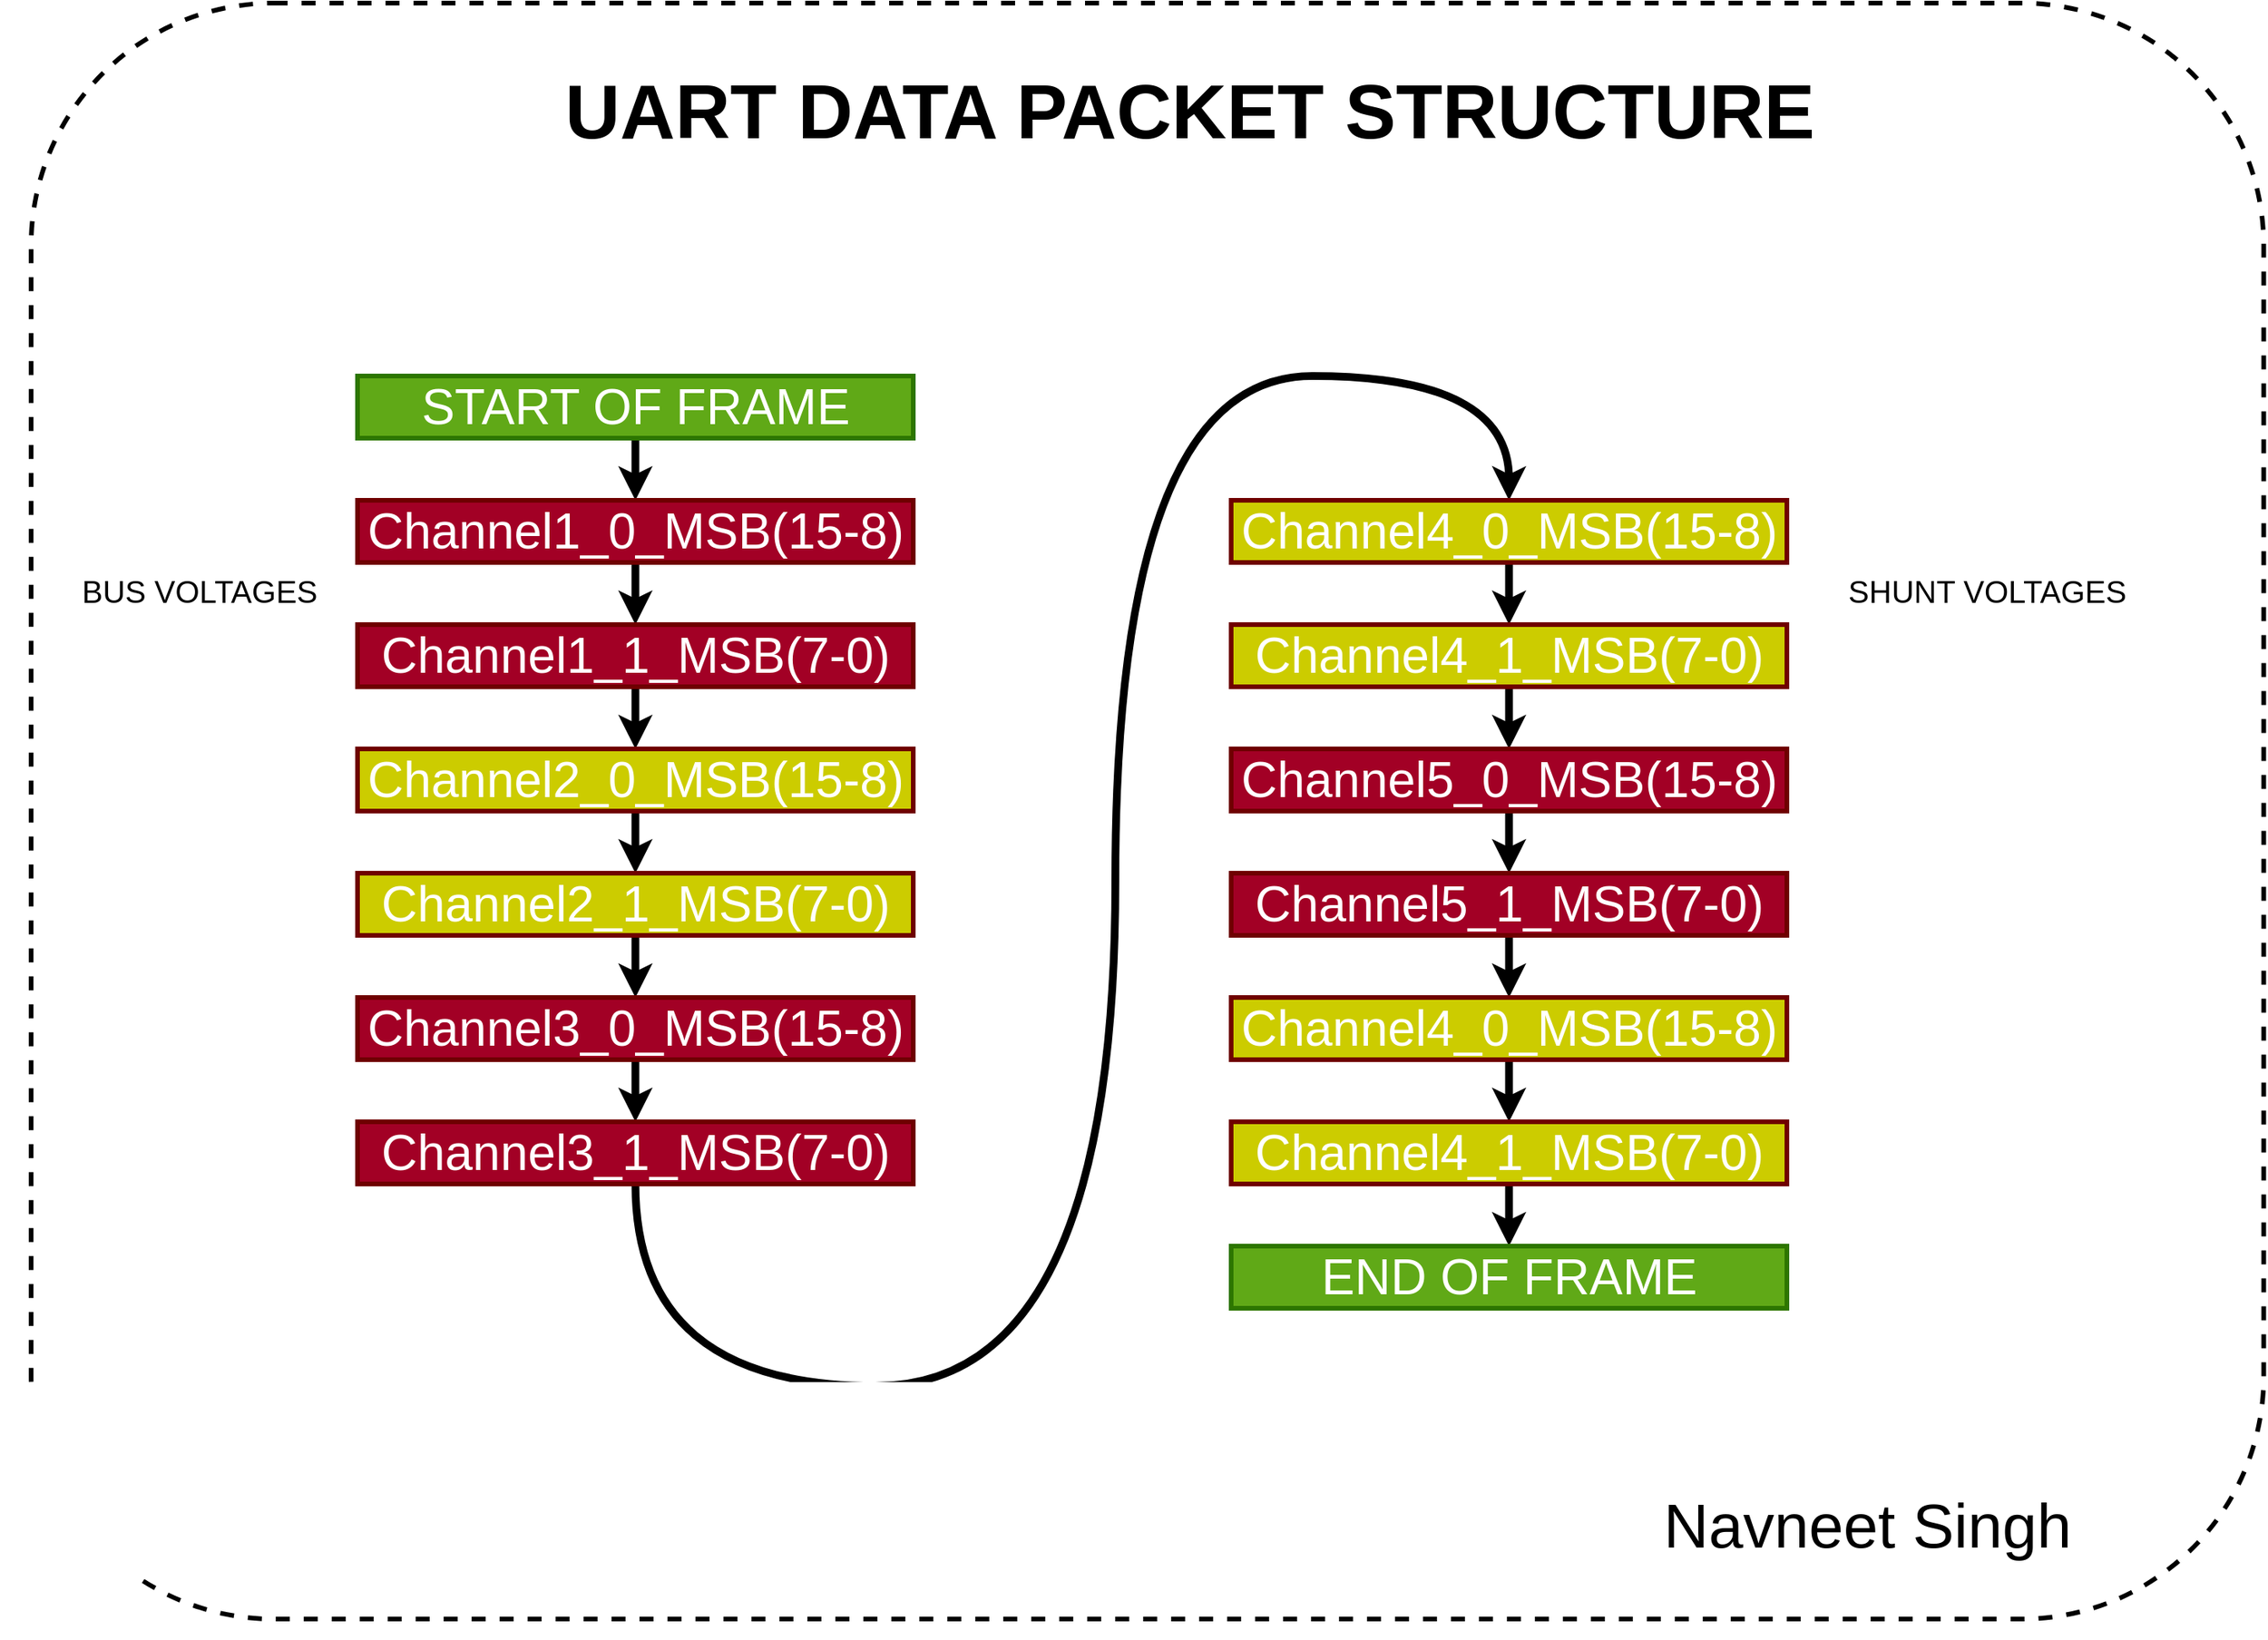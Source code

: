 <mxfile>
    <diagram id="BgTQnnzX-4dHzKqA9kwq" name="Page-1">
        <mxGraphModel dx="3155" dy="1013" grid="1" gridSize="10" guides="1" tooltips="1" connect="1" arrows="1" fold="1" page="1" pageScale="1" pageWidth="1654" pageHeight="2336" math="0" shadow="0">
            <root>
                <mxCell id="0"/>
                <mxCell id="1" parent="0"/>
                <mxCell id="60" value="" style="rounded=1;whiteSpace=wrap;html=1;labelBackgroundColor=none;fontSize=40;strokeWidth=3;dashed=1;" parent="1" vertex="1">
                    <mxGeometry x="100" y="40" width="1436.25" height="1040" as="geometry"/>
                </mxCell>
                <mxCell id="91" style="edgeStyle=orthogonalEdgeStyle;curved=1;html=1;exitX=0.5;exitY=1;exitDx=0;exitDy=0;entryX=0.5;entryY=0;entryDx=0;entryDy=0;strokeWidth=5;fontSize=100;" edge="1" parent="1" source="10" target="63">
                    <mxGeometry relative="1" as="geometry"/>
                </mxCell>
                <mxCell id="10" value="START OF FRAME" style="rounded=0;whiteSpace=wrap;html=1;fontSize=32;fillColor=#60a917;fontColor=#ffffff;strokeColor=#2D7600;strokeWidth=3;" parent="1" vertex="1">
                    <mxGeometry x="310" y="280" width="357.5" height="40" as="geometry"/>
                </mxCell>
                <mxCell id="58" value="&lt;font style=&quot;font-size: 49px;&quot;&gt;UART DATA PACKET STRUCTURE&lt;/font&gt;" style="text;strokeColor=none;fillColor=none;html=1;fontSize=24;fontStyle=1;verticalAlign=middle;align=center;rounded=1;" parent="1" vertex="1">
                    <mxGeometry x="320" y="60" width="1050" height="100" as="geometry"/>
                </mxCell>
                <mxCell id="59" value="&lt;p style=&quot;line-height: 100%;&quot;&gt;&lt;font style=&quot;font-size: 40px;&quot;&gt;Navneet Singh&amp;nbsp;&lt;/font&gt;&lt;/p&gt;" style="text;html=1;strokeColor=none;fillColor=none;align=center;verticalAlign=middle;whiteSpace=wrap;rounded=0;labelBackgroundColor=none;fontSize=49;" parent="1" vertex="1">
                    <mxGeometry x="1110" y="970" width="354" height="95" as="geometry"/>
                </mxCell>
                <mxCell id="71" style="edgeStyle=none;html=1;exitX=0.5;exitY=1;exitDx=0;exitDy=0;entryX=0.5;entryY=0;entryDx=0;entryDy=0;fontSize=100;strokeWidth=5;" edge="1" parent="1" source="63" target="64">
                    <mxGeometry relative="1" as="geometry"/>
                </mxCell>
                <mxCell id="63" value="Channel1_0_MSB(15-8)" style="rounded=0;whiteSpace=wrap;html=1;fontSize=32;fillColor=#a20025;fontColor=#ffffff;strokeColor=#6F0000;strokeWidth=3;" vertex="1" parent="1">
                    <mxGeometry x="310" y="360" width="357.5" height="40" as="geometry"/>
                </mxCell>
                <mxCell id="75" style="edgeStyle=none;html=1;exitX=0.5;exitY=1;exitDx=0;exitDy=0;entryX=0.5;entryY=0;entryDx=0;entryDy=0;strokeWidth=5;fontSize=100;" edge="1" parent="1" source="64" target="65">
                    <mxGeometry relative="1" as="geometry"/>
                </mxCell>
                <mxCell id="64" value="Channel1_1_MSB(7-0)" style="rounded=0;whiteSpace=wrap;html=1;fontSize=32;fillColor=#a20025;fontColor=#ffffff;strokeColor=#6F0000;strokeWidth=3;" vertex="1" parent="1">
                    <mxGeometry x="310" y="440" width="357.5" height="40" as="geometry"/>
                </mxCell>
                <mxCell id="76" style="edgeStyle=none;html=1;exitX=0.5;exitY=1;exitDx=0;exitDy=0;entryX=0.5;entryY=0;entryDx=0;entryDy=0;strokeWidth=5;fontSize=100;" edge="1" parent="1" source="65" target="66">
                    <mxGeometry relative="1" as="geometry"/>
                </mxCell>
                <mxCell id="65" value="Channel2_0_MSB(15-8)" style="rounded=0;whiteSpace=wrap;html=1;fontSize=32;fillColor=#CCCC00;fontColor=#ffffff;strokeColor=#6F0000;strokeWidth=3;" vertex="1" parent="1">
                    <mxGeometry x="310" y="520" width="357.5" height="40" as="geometry"/>
                </mxCell>
                <mxCell id="77" style="edgeStyle=none;html=1;exitX=0.5;exitY=1;exitDx=0;exitDy=0;entryX=0.5;entryY=0;entryDx=0;entryDy=0;strokeWidth=5;fontSize=100;" edge="1" parent="1" source="66" target="67">
                    <mxGeometry relative="1" as="geometry"/>
                </mxCell>
                <mxCell id="66" value="Channel2_1_MSB(7-0)" style="rounded=0;whiteSpace=wrap;html=1;fontSize=32;fillColor=#CCCC00;fontColor=#ffffff;strokeColor=#6F0000;strokeWidth=3;" vertex="1" parent="1">
                    <mxGeometry x="310" y="600" width="357.5" height="40" as="geometry"/>
                </mxCell>
                <mxCell id="78" style="edgeStyle=none;html=1;exitX=0.5;exitY=1;exitDx=0;exitDy=0;entryX=0.5;entryY=0;entryDx=0;entryDy=0;strokeWidth=5;fontSize=100;" edge="1" parent="1" source="67" target="68">
                    <mxGeometry relative="1" as="geometry"/>
                </mxCell>
                <mxCell id="67" value="Channel3_0_MSB(15-8)" style="rounded=0;whiteSpace=wrap;html=1;fontSize=32;fillColor=#a20025;fontColor=#ffffff;strokeColor=#6F0000;strokeWidth=3;" vertex="1" parent="1">
                    <mxGeometry x="310" y="680" width="357.5" height="40" as="geometry"/>
                </mxCell>
                <mxCell id="79" style="edgeStyle=orthogonalEdgeStyle;html=1;exitX=0.5;exitY=1;exitDx=0;exitDy=0;strokeWidth=5;fontSize=100;curved=1;entryX=0.5;entryY=0;entryDx=0;entryDy=0;" edge="1" parent="1" source="68" target="69">
                    <mxGeometry relative="1" as="geometry">
                        <mxPoint x="745.54" y="570" as="targetPoint"/>
                        <Array as="points">
                            <mxPoint x="488.5" y="930"/>
                            <mxPoint x="797.5" y="930"/>
                            <mxPoint x="797.5" y="280"/>
                            <mxPoint x="1050.5" y="280"/>
                        </Array>
                    </mxGeometry>
                </mxCell>
                <mxCell id="68" value="Channel3_1_MSB(7-0)" style="rounded=0;whiteSpace=wrap;html=1;fontSize=32;fillColor=#a20025;fontColor=#ffffff;strokeColor=#6F0000;strokeWidth=3;" vertex="1" parent="1">
                    <mxGeometry x="310" y="760" width="357.5" height="40" as="geometry"/>
                </mxCell>
                <mxCell id="80" style="edgeStyle=orthogonalEdgeStyle;curved=1;html=1;exitX=0.5;exitY=1;exitDx=0;exitDy=0;entryX=0.5;entryY=0;entryDx=0;entryDy=0;strokeWidth=5;fontSize=100;" edge="1" parent="1" source="69" target="70">
                    <mxGeometry relative="1" as="geometry"/>
                </mxCell>
                <mxCell id="69" value="Channel4_0_MSB(15-8)" style="rounded=0;whiteSpace=wrap;html=1;fontSize=32;fillColor=#CCCC00;fontColor=#ffffff;strokeColor=#6F0000;strokeWidth=3;" vertex="1" parent="1">
                    <mxGeometry x="872" y="360" width="357.5" height="40" as="geometry"/>
                </mxCell>
                <mxCell id="85" style="edgeStyle=orthogonalEdgeStyle;curved=1;html=1;exitX=0.5;exitY=1;exitDx=0;exitDy=0;entryX=0.5;entryY=0;entryDx=0;entryDy=0;strokeWidth=5;fontSize=100;" edge="1" parent="1" source="70" target="81">
                    <mxGeometry relative="1" as="geometry"/>
                </mxCell>
                <mxCell id="70" value="Channel4_1_MSB(7-0)" style="rounded=0;whiteSpace=wrap;html=1;fontSize=32;fillColor=#CCCC00;fontColor=#ffffff;strokeColor=#6F0000;strokeWidth=3;" vertex="1" parent="1">
                    <mxGeometry x="872" y="440" width="357.5" height="40" as="geometry"/>
                </mxCell>
                <mxCell id="86" style="edgeStyle=orthogonalEdgeStyle;curved=1;html=1;exitX=0.5;exitY=1;exitDx=0;exitDy=0;entryX=0.5;entryY=0;entryDx=0;entryDy=0;strokeWidth=5;fontSize=100;" edge="1" parent="1" source="81" target="82">
                    <mxGeometry relative="1" as="geometry"/>
                </mxCell>
                <mxCell id="81" value="Channel5_0_MSB(15-8)" style="rounded=0;whiteSpace=wrap;html=1;fontSize=32;fillColor=#a20025;fontColor=#ffffff;strokeColor=#6F0000;strokeWidth=3;" vertex="1" parent="1">
                    <mxGeometry x="872" y="520" width="357.5" height="40" as="geometry"/>
                </mxCell>
                <mxCell id="87" style="edgeStyle=orthogonalEdgeStyle;curved=1;html=1;exitX=0.5;exitY=1;exitDx=0;exitDy=0;entryX=0.5;entryY=0;entryDx=0;entryDy=0;strokeWidth=5;fontSize=100;" edge="1" parent="1" source="82" target="83">
                    <mxGeometry relative="1" as="geometry"/>
                </mxCell>
                <mxCell id="82" value="Channel5_1_MSB(7-0)" style="rounded=0;whiteSpace=wrap;html=1;fontSize=32;fillColor=#a20025;fontColor=#ffffff;strokeColor=#6F0000;strokeWidth=3;" vertex="1" parent="1">
                    <mxGeometry x="872" y="600" width="357.5" height="40" as="geometry"/>
                </mxCell>
                <mxCell id="88" style="edgeStyle=orthogonalEdgeStyle;curved=1;html=1;exitX=0.5;exitY=1;exitDx=0;exitDy=0;entryX=0.5;entryY=0;entryDx=0;entryDy=0;strokeWidth=5;fontSize=100;" edge="1" parent="1" source="83" target="84">
                    <mxGeometry relative="1" as="geometry"/>
                </mxCell>
                <mxCell id="83" value="Channel4_0_MSB(15-8)" style="rounded=0;whiteSpace=wrap;html=1;fontSize=32;fillColor=#CCCC00;fontColor=#ffffff;strokeColor=#6F0000;strokeWidth=3;" vertex="1" parent="1">
                    <mxGeometry x="872" y="680" width="357.5" height="40" as="geometry"/>
                </mxCell>
                <mxCell id="90" style="edgeStyle=orthogonalEdgeStyle;curved=1;html=1;exitX=0.5;exitY=1;exitDx=0;exitDy=0;entryX=0.5;entryY=0;entryDx=0;entryDy=0;strokeWidth=5;fontSize=100;" edge="1" parent="1" source="84" target="89">
                    <mxGeometry relative="1" as="geometry"/>
                </mxCell>
                <mxCell id="84" value="Channel4_1_MSB(7-0)" style="rounded=0;whiteSpace=wrap;html=1;fontSize=32;fillColor=#CCCC00;fontColor=#ffffff;strokeColor=#6F0000;strokeWidth=3;" vertex="1" parent="1">
                    <mxGeometry x="872" y="760" width="357.5" height="40" as="geometry"/>
                </mxCell>
                <mxCell id="89" value="END OF FRAME" style="rounded=0;whiteSpace=wrap;html=1;fontSize=32;fillColor=#60a917;fontColor=#ffffff;strokeColor=#2D7600;strokeWidth=3;" vertex="1" parent="1">
                    <mxGeometry x="872" y="840" width="357.5" height="40" as="geometry"/>
                </mxCell>
                <mxCell id="92" value="&lt;font style=&quot;font-size: 20px;&quot;&gt;BUS VOLTAGES&lt;/font&gt;" style="text;html=1;strokeColor=none;fillColor=none;align=center;verticalAlign=middle;whiteSpace=wrap;rounded=0;fontSize=100;" vertex="1" parent="1">
                    <mxGeometry x="80" y="390" width="257" as="geometry"/>
                </mxCell>
                <mxCell id="93" value="&lt;font style=&quot;font-size: 20px;&quot;&gt;SHUNT VOLTAGES&lt;/font&gt;" style="text;html=1;strokeColor=none;fillColor=none;align=center;verticalAlign=middle;whiteSpace=wrap;rounded=0;fontSize=100;" vertex="1" parent="1">
                    <mxGeometry x="1230" y="390" width="257" as="geometry"/>
                </mxCell>
            </root>
        </mxGraphModel>
    </diagram>
</mxfile>